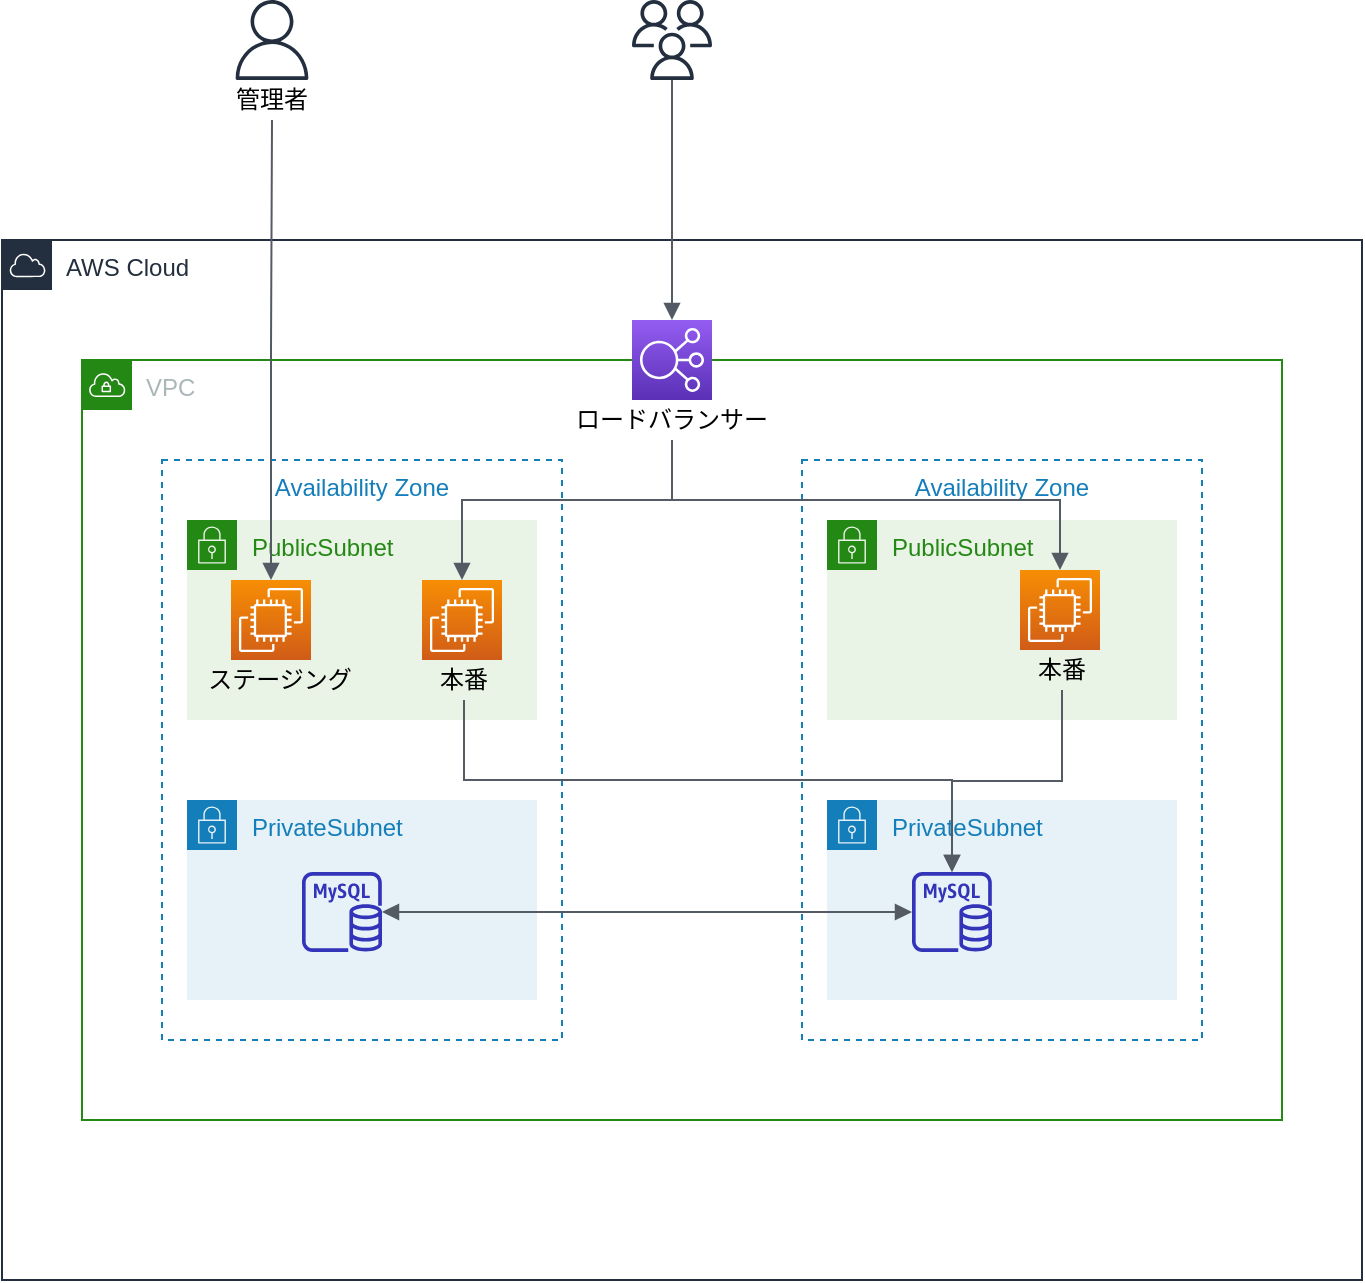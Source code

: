 <mxfile version="13.4.2" type="github">
  <diagram id="XtYhaf7LTEb38pZg41X1" name="ページ1">
    <mxGraphModel dx="1410" dy="678" grid="1" gridSize="10" guides="1" tooltips="1" connect="1" arrows="1" fold="1" page="1" pageScale="1" pageWidth="700" pageHeight="900" math="0" shadow="0">
      <root>
        <mxCell id="0" />
        <mxCell id="1" parent="0" />
        <mxCell id="46BbhoU_Gm5NrsC8F-5Z-1" value="AWS Cloud" style="points=[[0,0],[0.25,0],[0.5,0],[0.75,0],[1,0],[1,0.25],[1,0.5],[1,0.75],[1,1],[0.75,1],[0.5,1],[0.25,1],[0,1],[0,0.75],[0,0.5],[0,0.25]];outlineConnect=0;gradientColor=none;html=1;whiteSpace=wrap;fontSize=12;fontStyle=0;shape=mxgraph.aws4.group;grIcon=mxgraph.aws4.group_aws_cloud;strokeColor=#232F3E;fillColor=none;verticalAlign=top;align=left;spacingLeft=30;fontColor=#232F3E;dashed=0;" parent="1" vertex="1">
          <mxGeometry y="160" width="680" height="520" as="geometry" />
        </mxCell>
        <mxCell id="46BbhoU_Gm5NrsC8F-5Z-2" value="VPC" style="points=[[0,0],[0.25,0],[0.5,0],[0.75,0],[1,0],[1,0.25],[1,0.5],[1,0.75],[1,1],[0.75,1],[0.5,1],[0.25,1],[0,1],[0,0.75],[0,0.5],[0,0.25]];outlineConnect=0;gradientColor=none;html=1;whiteSpace=wrap;fontSize=12;fontStyle=0;shape=mxgraph.aws4.group;grIcon=mxgraph.aws4.group_vpc;strokeColor=#248814;fillColor=none;verticalAlign=top;align=left;spacingLeft=30;fontColor=#AAB7B8;dashed=0;" parent="1" vertex="1">
          <mxGeometry x="40" y="220" width="600" height="380" as="geometry" />
        </mxCell>
        <mxCell id="kMewB1lpty2ikKgXl77D-4" value="" style="group" parent="1" vertex="1" connectable="0">
          <mxGeometry x="80" y="160" width="200" height="400" as="geometry" />
        </mxCell>
        <mxCell id="46BbhoU_Gm5NrsC8F-5Z-4" value="Availability Zone" style="fillColor=none;strokeColor=#147EBA;dashed=1;verticalAlign=top;fontStyle=0;fontColor=#147EBA;" parent="kMewB1lpty2ikKgXl77D-4" vertex="1">
          <mxGeometry y="110" width="200" height="290" as="geometry" />
        </mxCell>
        <mxCell id="46BbhoU_Gm5NrsC8F-5Z-7" value="PublicSubnet" style="points=[[0,0],[0.25,0],[0.5,0],[0.75,0],[1,0],[1,0.25],[1,0.5],[1,0.75],[1,1],[0.75,1],[0.5,1],[0.25,1],[0,1],[0,0.75],[0,0.5],[0,0.25]];outlineConnect=0;gradientColor=none;html=1;whiteSpace=wrap;fontSize=12;fontStyle=0;shape=mxgraph.aws4.group;grIcon=mxgraph.aws4.group_security_group;grStroke=0;strokeColor=#248814;fillColor=#E9F3E6;verticalAlign=top;align=left;spacingLeft=30;fontColor=#248814;dashed=0;" parent="kMewB1lpty2ikKgXl77D-4" vertex="1">
          <mxGeometry x="12.5" y="140" width="175" height="100" as="geometry" />
        </mxCell>
        <mxCell id="46BbhoU_Gm5NrsC8F-5Z-11" value="PrivateSubnet" style="points=[[0,0],[0.25,0],[0.5,0],[0.75,0],[1,0],[1,0.25],[1,0.5],[1,0.75],[1,1],[0.75,1],[0.5,1],[0.25,1],[0,1],[0,0.75],[0,0.5],[0,0.25]];outlineConnect=0;gradientColor=none;html=1;whiteSpace=wrap;fontSize=12;fontStyle=0;shape=mxgraph.aws4.group;grIcon=mxgraph.aws4.group_security_group;grStroke=0;strokeColor=#147EBA;fillColor=#E6F2F8;verticalAlign=top;align=left;spacingLeft=30;fontColor=#147EBA;dashed=0;" parent="kMewB1lpty2ikKgXl77D-4" vertex="1">
          <mxGeometry x="12.5" y="280" width="175" height="100" as="geometry" />
        </mxCell>
        <mxCell id="Y7LWI8jAa2wqXCpIytOS-11" value="" style="group" vertex="1" connectable="0" parent="kMewB1lpty2ikKgXl77D-4">
          <mxGeometry x="14.5" y="170" width="100" height="70" as="geometry" />
        </mxCell>
        <mxCell id="Y7LWI8jAa2wqXCpIytOS-8" value="" style="outlineConnect=0;fontColor=#232F3E;gradientColor=#F78E04;gradientDirection=north;fillColor=#D05C17;strokeColor=#ffffff;dashed=0;verticalLabelPosition=bottom;verticalAlign=top;align=center;html=1;fontSize=12;fontStyle=0;aspect=fixed;shape=mxgraph.aws4.resourceIcon;resIcon=mxgraph.aws4.ec2;" vertex="1" parent="Y7LWI8jAa2wqXCpIytOS-11">
          <mxGeometry x="20" width="40" height="40" as="geometry" />
        </mxCell>
        <mxCell id="Y7LWI8jAa2wqXCpIytOS-10" value="ステージング" style="text;html=1;strokeColor=none;fillColor=none;align=center;verticalAlign=middle;whiteSpace=wrap;rounded=0;" vertex="1" parent="Y7LWI8jAa2wqXCpIytOS-11">
          <mxGeometry x="-6" y="40" width="100" height="20" as="geometry" />
        </mxCell>
        <mxCell id="Y7LWI8jAa2wqXCpIytOS-30" value="" style="group" vertex="1" connectable="0" parent="kMewB1lpty2ikKgXl77D-4">
          <mxGeometry x="110" y="170" width="90" height="70" as="geometry" />
        </mxCell>
        <mxCell id="Y7LWI8jAa2wqXCpIytOS-31" value="" style="outlineConnect=0;fontColor=#232F3E;gradientColor=#F78E04;gradientDirection=north;fillColor=#D05C17;strokeColor=#ffffff;dashed=0;verticalLabelPosition=bottom;verticalAlign=top;align=center;html=1;fontSize=12;fontStyle=0;aspect=fixed;shape=mxgraph.aws4.resourceIcon;resIcon=mxgraph.aws4.ec2;" vertex="1" parent="Y7LWI8jAa2wqXCpIytOS-30">
          <mxGeometry x="20" width="40" height="40" as="geometry" />
        </mxCell>
        <mxCell id="Y7LWI8jAa2wqXCpIytOS-32" value="本番" style="text;html=1;strokeColor=none;fillColor=none;align=center;verticalAlign=middle;whiteSpace=wrap;rounded=0;" vertex="1" parent="Y7LWI8jAa2wqXCpIytOS-30">
          <mxGeometry x="-4" y="40" width="90" height="20" as="geometry" />
        </mxCell>
        <mxCell id="Y7LWI8jAa2wqXCpIytOS-33" value="" style="outlineConnect=0;fontColor=#232F3E;gradientColor=none;fillColor=#3334B9;strokeColor=none;dashed=0;verticalLabelPosition=bottom;verticalAlign=top;align=center;html=1;fontSize=12;fontStyle=0;aspect=fixed;pointerEvents=1;shape=mxgraph.aws4.rds_mysql_instance;" vertex="1" parent="kMewB1lpty2ikKgXl77D-4">
          <mxGeometry x="70" y="316" width="40" height="40" as="geometry" />
        </mxCell>
        <mxCell id="Y7LWI8jAa2wqXCpIytOS-15" value="" style="group" vertex="1" connectable="0" parent="1">
          <mxGeometry x="280" y="200" width="110" height="60" as="geometry" />
        </mxCell>
        <mxCell id="Y7LWI8jAa2wqXCpIytOS-4" value="" style="outlineConnect=0;fontColor=#232F3E;gradientColor=#945DF2;gradientDirection=north;fillColor=#5A30B5;strokeColor=#ffffff;dashed=0;verticalLabelPosition=bottom;verticalAlign=top;align=center;html=1;fontSize=12;fontStyle=0;aspect=fixed;shape=mxgraph.aws4.resourceIcon;resIcon=mxgraph.aws4.elastic_load_balancing;" vertex="1" parent="Y7LWI8jAa2wqXCpIytOS-15">
          <mxGeometry x="35" width="40" height="40" as="geometry" />
        </mxCell>
        <mxCell id="Y7LWI8jAa2wqXCpIytOS-14" value="ロードバランサー" style="text;html=1;strokeColor=none;fillColor=none;align=center;verticalAlign=middle;whiteSpace=wrap;rounded=0;" vertex="1" parent="Y7LWI8jAa2wqXCpIytOS-15">
          <mxGeometry y="40" width="110" height="20" as="geometry" />
        </mxCell>
        <mxCell id="Y7LWI8jAa2wqXCpIytOS-20" value="" style="outlineConnect=0;fontColor=#232F3E;gradientColor=none;fillColor=#232F3E;strokeColor=none;dashed=0;verticalLabelPosition=bottom;verticalAlign=top;align=center;html=1;fontSize=12;fontStyle=0;aspect=fixed;pointerEvents=1;shape=mxgraph.aws4.users;" vertex="1" parent="1">
          <mxGeometry x="315" y="40" width="40" height="40" as="geometry" />
        </mxCell>
        <mxCell id="Y7LWI8jAa2wqXCpIytOS-24" value="" style="group" vertex="1" connectable="0" parent="1">
          <mxGeometry x="90" y="40" width="90" height="60" as="geometry" />
        </mxCell>
        <mxCell id="Y7LWI8jAa2wqXCpIytOS-19" value="" style="outlineConnect=0;fontColor=#232F3E;gradientColor=none;fillColor=#232F3E;dashed=0;verticalLabelPosition=bottom;verticalAlign=top;align=center;html=1;fontSize=12;fontStyle=0;aspect=fixed;pointerEvents=1;shape=mxgraph.aws4.user;strokeColor=none;" vertex="1" parent="Y7LWI8jAa2wqXCpIytOS-24">
          <mxGeometry x="25" width="40" height="40" as="geometry" />
        </mxCell>
        <mxCell id="Y7LWI8jAa2wqXCpIytOS-21" value="管理者" style="text;html=1;strokeColor=none;fillColor=none;align=center;verticalAlign=middle;whiteSpace=wrap;rounded=0;" vertex="1" parent="Y7LWI8jAa2wqXCpIytOS-24">
          <mxGeometry y="40" width="90" height="20" as="geometry" />
        </mxCell>
        <mxCell id="Y7LWI8jAa2wqXCpIytOS-26" value="" style="group" vertex="1" connectable="0" parent="1">
          <mxGeometry x="400" y="160" width="200" height="400" as="geometry" />
        </mxCell>
        <mxCell id="Y7LWI8jAa2wqXCpIytOS-27" value="Availability Zone" style="fillColor=none;strokeColor=#147EBA;dashed=1;verticalAlign=top;fontStyle=0;fontColor=#147EBA;" vertex="1" parent="Y7LWI8jAa2wqXCpIytOS-26">
          <mxGeometry y="110" width="200" height="290" as="geometry" />
        </mxCell>
        <mxCell id="Y7LWI8jAa2wqXCpIytOS-28" value="PublicSubnet" style="points=[[0,0],[0.25,0],[0.5,0],[0.75,0],[1,0],[1,0.25],[1,0.5],[1,0.75],[1,1],[0.75,1],[0.5,1],[0.25,1],[0,1],[0,0.75],[0,0.5],[0,0.25]];outlineConnect=0;gradientColor=none;html=1;whiteSpace=wrap;fontSize=12;fontStyle=0;shape=mxgraph.aws4.group;grIcon=mxgraph.aws4.group_security_group;grStroke=0;strokeColor=#248814;fillColor=#E9F3E6;verticalAlign=top;align=left;spacingLeft=30;fontColor=#248814;dashed=0;" vertex="1" parent="Y7LWI8jAa2wqXCpIytOS-26">
          <mxGeometry x="12.5" y="140" width="175" height="100" as="geometry" />
        </mxCell>
        <mxCell id="Y7LWI8jAa2wqXCpIytOS-29" value="PrivateSubnet" style="points=[[0,0],[0.25,0],[0.5,0],[0.75,0],[1,0],[1,0.25],[1,0.5],[1,0.75],[1,1],[0.75,1],[0.5,1],[0.25,1],[0,1],[0,0.75],[0,0.5],[0,0.25]];outlineConnect=0;gradientColor=none;html=1;whiteSpace=wrap;fontSize=12;fontStyle=0;shape=mxgraph.aws4.group;grIcon=mxgraph.aws4.group_security_group;grStroke=0;strokeColor=#147EBA;fillColor=#E6F2F8;verticalAlign=top;align=left;spacingLeft=30;fontColor=#147EBA;dashed=0;" vertex="1" parent="Y7LWI8jAa2wqXCpIytOS-26">
          <mxGeometry x="12.5" y="280" width="175" height="100" as="geometry" />
        </mxCell>
        <mxCell id="Y7LWI8jAa2wqXCpIytOS-9" value="" style="group" vertex="1" connectable="0" parent="Y7LWI8jAa2wqXCpIytOS-26">
          <mxGeometry x="89" y="165" width="90" height="70" as="geometry" />
        </mxCell>
        <mxCell id="Y7LWI8jAa2wqXCpIytOS-2" value="" style="outlineConnect=0;fontColor=#232F3E;gradientColor=#F78E04;gradientDirection=north;fillColor=#D05C17;strokeColor=#ffffff;dashed=0;verticalLabelPosition=bottom;verticalAlign=top;align=center;html=1;fontSize=12;fontStyle=0;aspect=fixed;shape=mxgraph.aws4.resourceIcon;resIcon=mxgraph.aws4.ec2;" vertex="1" parent="Y7LWI8jAa2wqXCpIytOS-9">
          <mxGeometry x="20" width="40" height="40" as="geometry" />
        </mxCell>
        <mxCell id="Y7LWI8jAa2wqXCpIytOS-7" value="本番" style="text;html=1;strokeColor=none;fillColor=none;align=center;verticalAlign=middle;whiteSpace=wrap;rounded=0;" vertex="1" parent="Y7LWI8jAa2wqXCpIytOS-9">
          <mxGeometry x="-4" y="40" width="90" height="20" as="geometry" />
        </mxCell>
        <mxCell id="Y7LWI8jAa2wqXCpIytOS-6" value="" style="outlineConnect=0;fontColor=#232F3E;gradientColor=none;fillColor=#3334B9;strokeColor=none;dashed=0;verticalLabelPosition=bottom;verticalAlign=top;align=center;html=1;fontSize=12;fontStyle=0;aspect=fixed;pointerEvents=1;shape=mxgraph.aws4.rds_mysql_instance;" vertex="1" parent="Y7LWI8jAa2wqXCpIytOS-26">
          <mxGeometry x="55" y="316" width="40" height="40" as="geometry" />
        </mxCell>
        <mxCell id="Y7LWI8jAa2wqXCpIytOS-42" value="" style="edgeStyle=orthogonalEdgeStyle;html=1;endArrow=block;elbow=vertical;startArrow=none;endFill=1;strokeColor=#545B64;rounded=0;exitX=0.5;exitY=1;exitDx=0;exitDy=0;" edge="1" parent="Y7LWI8jAa2wqXCpIytOS-26" source="Y7LWI8jAa2wqXCpIytOS-7" target="Y7LWI8jAa2wqXCpIytOS-6">
          <mxGeometry width="100" relative="1" as="geometry">
            <mxPoint x="-159" y="240" as="sourcePoint" />
            <mxPoint x="85" y="320" as="targetPoint" />
          </mxGeometry>
        </mxCell>
        <mxCell id="Y7LWI8jAa2wqXCpIytOS-37" value="" style="edgeStyle=orthogonalEdgeStyle;html=1;endArrow=none;elbow=vertical;startArrow=block;startFill=1;strokeColor=#545B64;rounded=0;" edge="1" parent="1" source="Y7LWI8jAa2wqXCpIytOS-4" target="Y7LWI8jAa2wqXCpIytOS-20">
          <mxGeometry width="100" relative="1" as="geometry">
            <mxPoint x="490" y="290" as="sourcePoint" />
            <mxPoint x="420" y="90" as="targetPoint" />
          </mxGeometry>
        </mxCell>
        <mxCell id="Y7LWI8jAa2wqXCpIytOS-38" value="" style="edgeStyle=orthogonalEdgeStyle;html=1;endArrow=block;elbow=vertical;startArrow=block;startFill=1;endFill=1;strokeColor=#545B64;rounded=0;" edge="1" parent="1" source="Y7LWI8jAa2wqXCpIytOS-33" target="Y7LWI8jAa2wqXCpIytOS-6">
          <mxGeometry width="100" relative="1" as="geometry">
            <mxPoint x="490" y="290" as="sourcePoint" />
            <mxPoint x="590" y="290" as="targetPoint" />
          </mxGeometry>
        </mxCell>
        <mxCell id="Y7LWI8jAa2wqXCpIytOS-41" value="" style="edgeStyle=orthogonalEdgeStyle;html=1;endArrow=block;elbow=vertical;startArrow=none;endFill=1;strokeColor=#545B64;rounded=0;exitX=0.5;exitY=1;exitDx=0;exitDy=0;" edge="1" parent="1" source="Y7LWI8jAa2wqXCpIytOS-32" target="Y7LWI8jAa2wqXCpIytOS-6">
          <mxGeometry width="100" relative="1" as="geometry">
            <mxPoint x="490" y="290" as="sourcePoint" />
            <mxPoint x="590" y="290" as="targetPoint" />
            <Array as="points">
              <mxPoint x="231" y="430" />
              <mxPoint x="475" y="430" />
            </Array>
          </mxGeometry>
        </mxCell>
        <mxCell id="Y7LWI8jAa2wqXCpIytOS-43" value="" style="edgeStyle=orthogonalEdgeStyle;html=1;endArrow=block;elbow=vertical;startArrow=none;endFill=1;strokeColor=#545B64;rounded=0;exitX=0.5;exitY=1;exitDx=0;exitDy=0;" edge="1" parent="1" source="Y7LWI8jAa2wqXCpIytOS-14" target="Y7LWI8jAa2wqXCpIytOS-31">
          <mxGeometry width="100" relative="1" as="geometry">
            <mxPoint x="241" y="400" as="sourcePoint" />
            <mxPoint x="485" y="480" as="targetPoint" />
            <Array as="points">
              <mxPoint x="335" y="290" />
              <mxPoint x="230" y="290" />
            </Array>
          </mxGeometry>
        </mxCell>
        <mxCell id="Y7LWI8jAa2wqXCpIytOS-44" value="" style="edgeStyle=orthogonalEdgeStyle;html=1;endArrow=block;elbow=vertical;startArrow=none;endFill=1;strokeColor=#545B64;rounded=0;exitX=0.5;exitY=1;exitDx=0;exitDy=0;" edge="1" parent="1" source="Y7LWI8jAa2wqXCpIytOS-14" target="Y7LWI8jAa2wqXCpIytOS-2">
          <mxGeometry width="100" relative="1" as="geometry">
            <mxPoint x="345" y="270" as="sourcePoint" />
            <mxPoint x="240" y="340" as="targetPoint" />
            <Array as="points">
              <mxPoint x="335" y="290" />
              <mxPoint x="529" y="290" />
            </Array>
          </mxGeometry>
        </mxCell>
        <mxCell id="Y7LWI8jAa2wqXCpIytOS-45" value="" style="edgeStyle=orthogonalEdgeStyle;html=1;endArrow=none;elbow=vertical;startArrow=block;startFill=1;strokeColor=#545B64;rounded=0;entryX=0.5;entryY=1;entryDx=0;entryDy=0;" edge="1" parent="1" source="Y7LWI8jAa2wqXCpIytOS-8" target="Y7LWI8jAa2wqXCpIytOS-21">
          <mxGeometry width="100" relative="1" as="geometry">
            <mxPoint x="345" y="210" as="sourcePoint" />
            <mxPoint x="345.1" y="90" as="targetPoint" />
          </mxGeometry>
        </mxCell>
      </root>
    </mxGraphModel>
  </diagram>
</mxfile>
